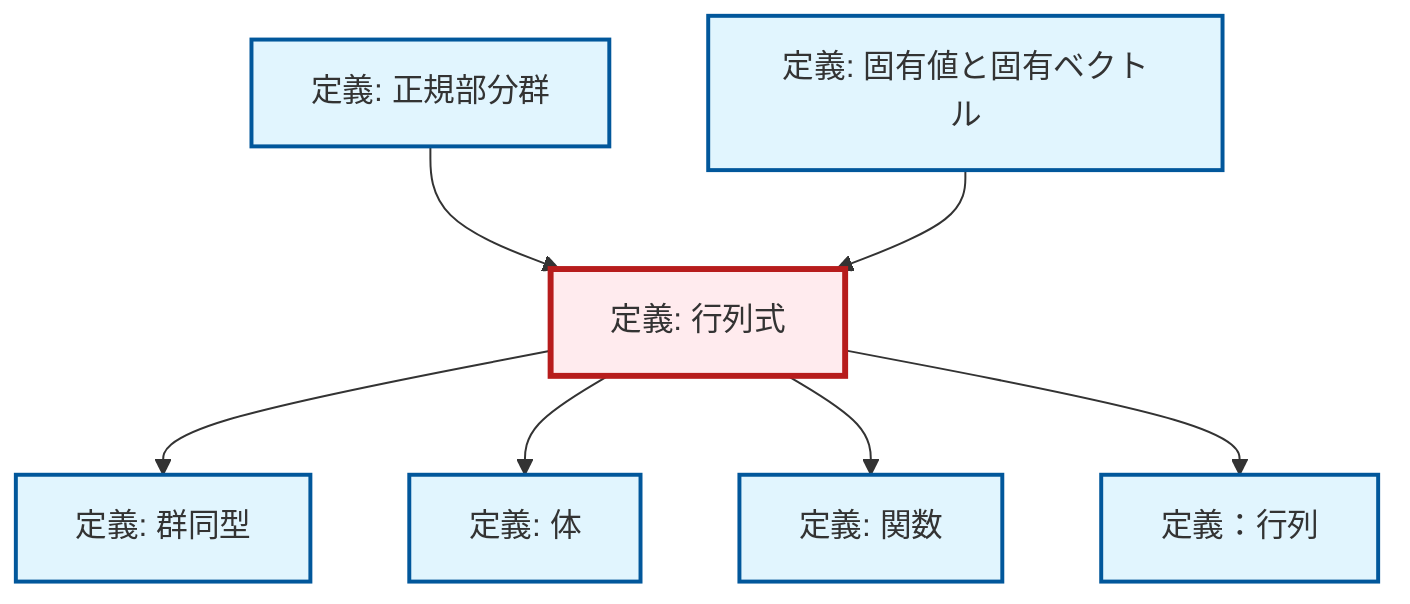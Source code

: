graph TD
    classDef definition fill:#e1f5fe,stroke:#01579b,stroke-width:2px
    classDef theorem fill:#f3e5f5,stroke:#4a148c,stroke-width:2px
    classDef axiom fill:#fff3e0,stroke:#e65100,stroke-width:2px
    classDef example fill:#e8f5e9,stroke:#1b5e20,stroke-width:2px
    classDef current fill:#ffebee,stroke:#b71c1c,stroke-width:3px
    def-normal-subgroup["定義: 正規部分群"]:::definition
    def-determinant["定義: 行列式"]:::definition
    def-eigenvalue-eigenvector["定義: 固有値と固有ベクトル"]:::definition
    def-isomorphism["定義: 群同型"]:::definition
    def-function["定義: 関数"]:::definition
    def-matrix["定義：行列"]:::definition
    def-field["定義: 体"]:::definition
    def-normal-subgroup --> def-determinant
    def-determinant --> def-isomorphism
    def-determinant --> def-field
    def-determinant --> def-function
    def-determinant --> def-matrix
    def-eigenvalue-eigenvector --> def-determinant
    class def-determinant current